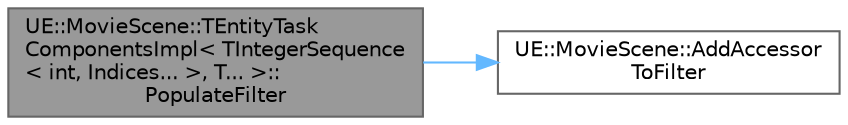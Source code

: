 digraph "UE::MovieScene::TEntityTaskComponentsImpl&lt; TIntegerSequence&lt; int, Indices... &gt;, T... &gt;::PopulateFilter"
{
 // INTERACTIVE_SVG=YES
 // LATEX_PDF_SIZE
  bgcolor="transparent";
  edge [fontname=Helvetica,fontsize=10,labelfontname=Helvetica,labelfontsize=10];
  node [fontname=Helvetica,fontsize=10,shape=box,height=0.2,width=0.4];
  rankdir="LR";
  Node1 [id="Node000001",label="UE::MovieScene::TEntityTask\lComponentsImpl\< TIntegerSequence\l\< int, Indices... \>, T... \>::\lPopulateFilter",height=0.2,width=0.4,color="gray40", fillcolor="grey60", style="filled", fontcolor="black",tooltip="Utility function called when the task is dispatched to populate the filter based on our component typ..."];
  Node1 -> Node2 [id="edge1_Node000001_Node000002",color="steelblue1",style="solid",tooltip=" "];
  Node2 [id="Node000002",label="UE::MovieScene::AddAccessor\lToFilter",height=0.2,width=0.4,color="grey40", fillcolor="white", style="filled",URL="$d1/dd1/namespaceUE_1_1MovieScene.html#a47ccfdc17011da7d466a68e8bd38766b",tooltip=" "];
}
